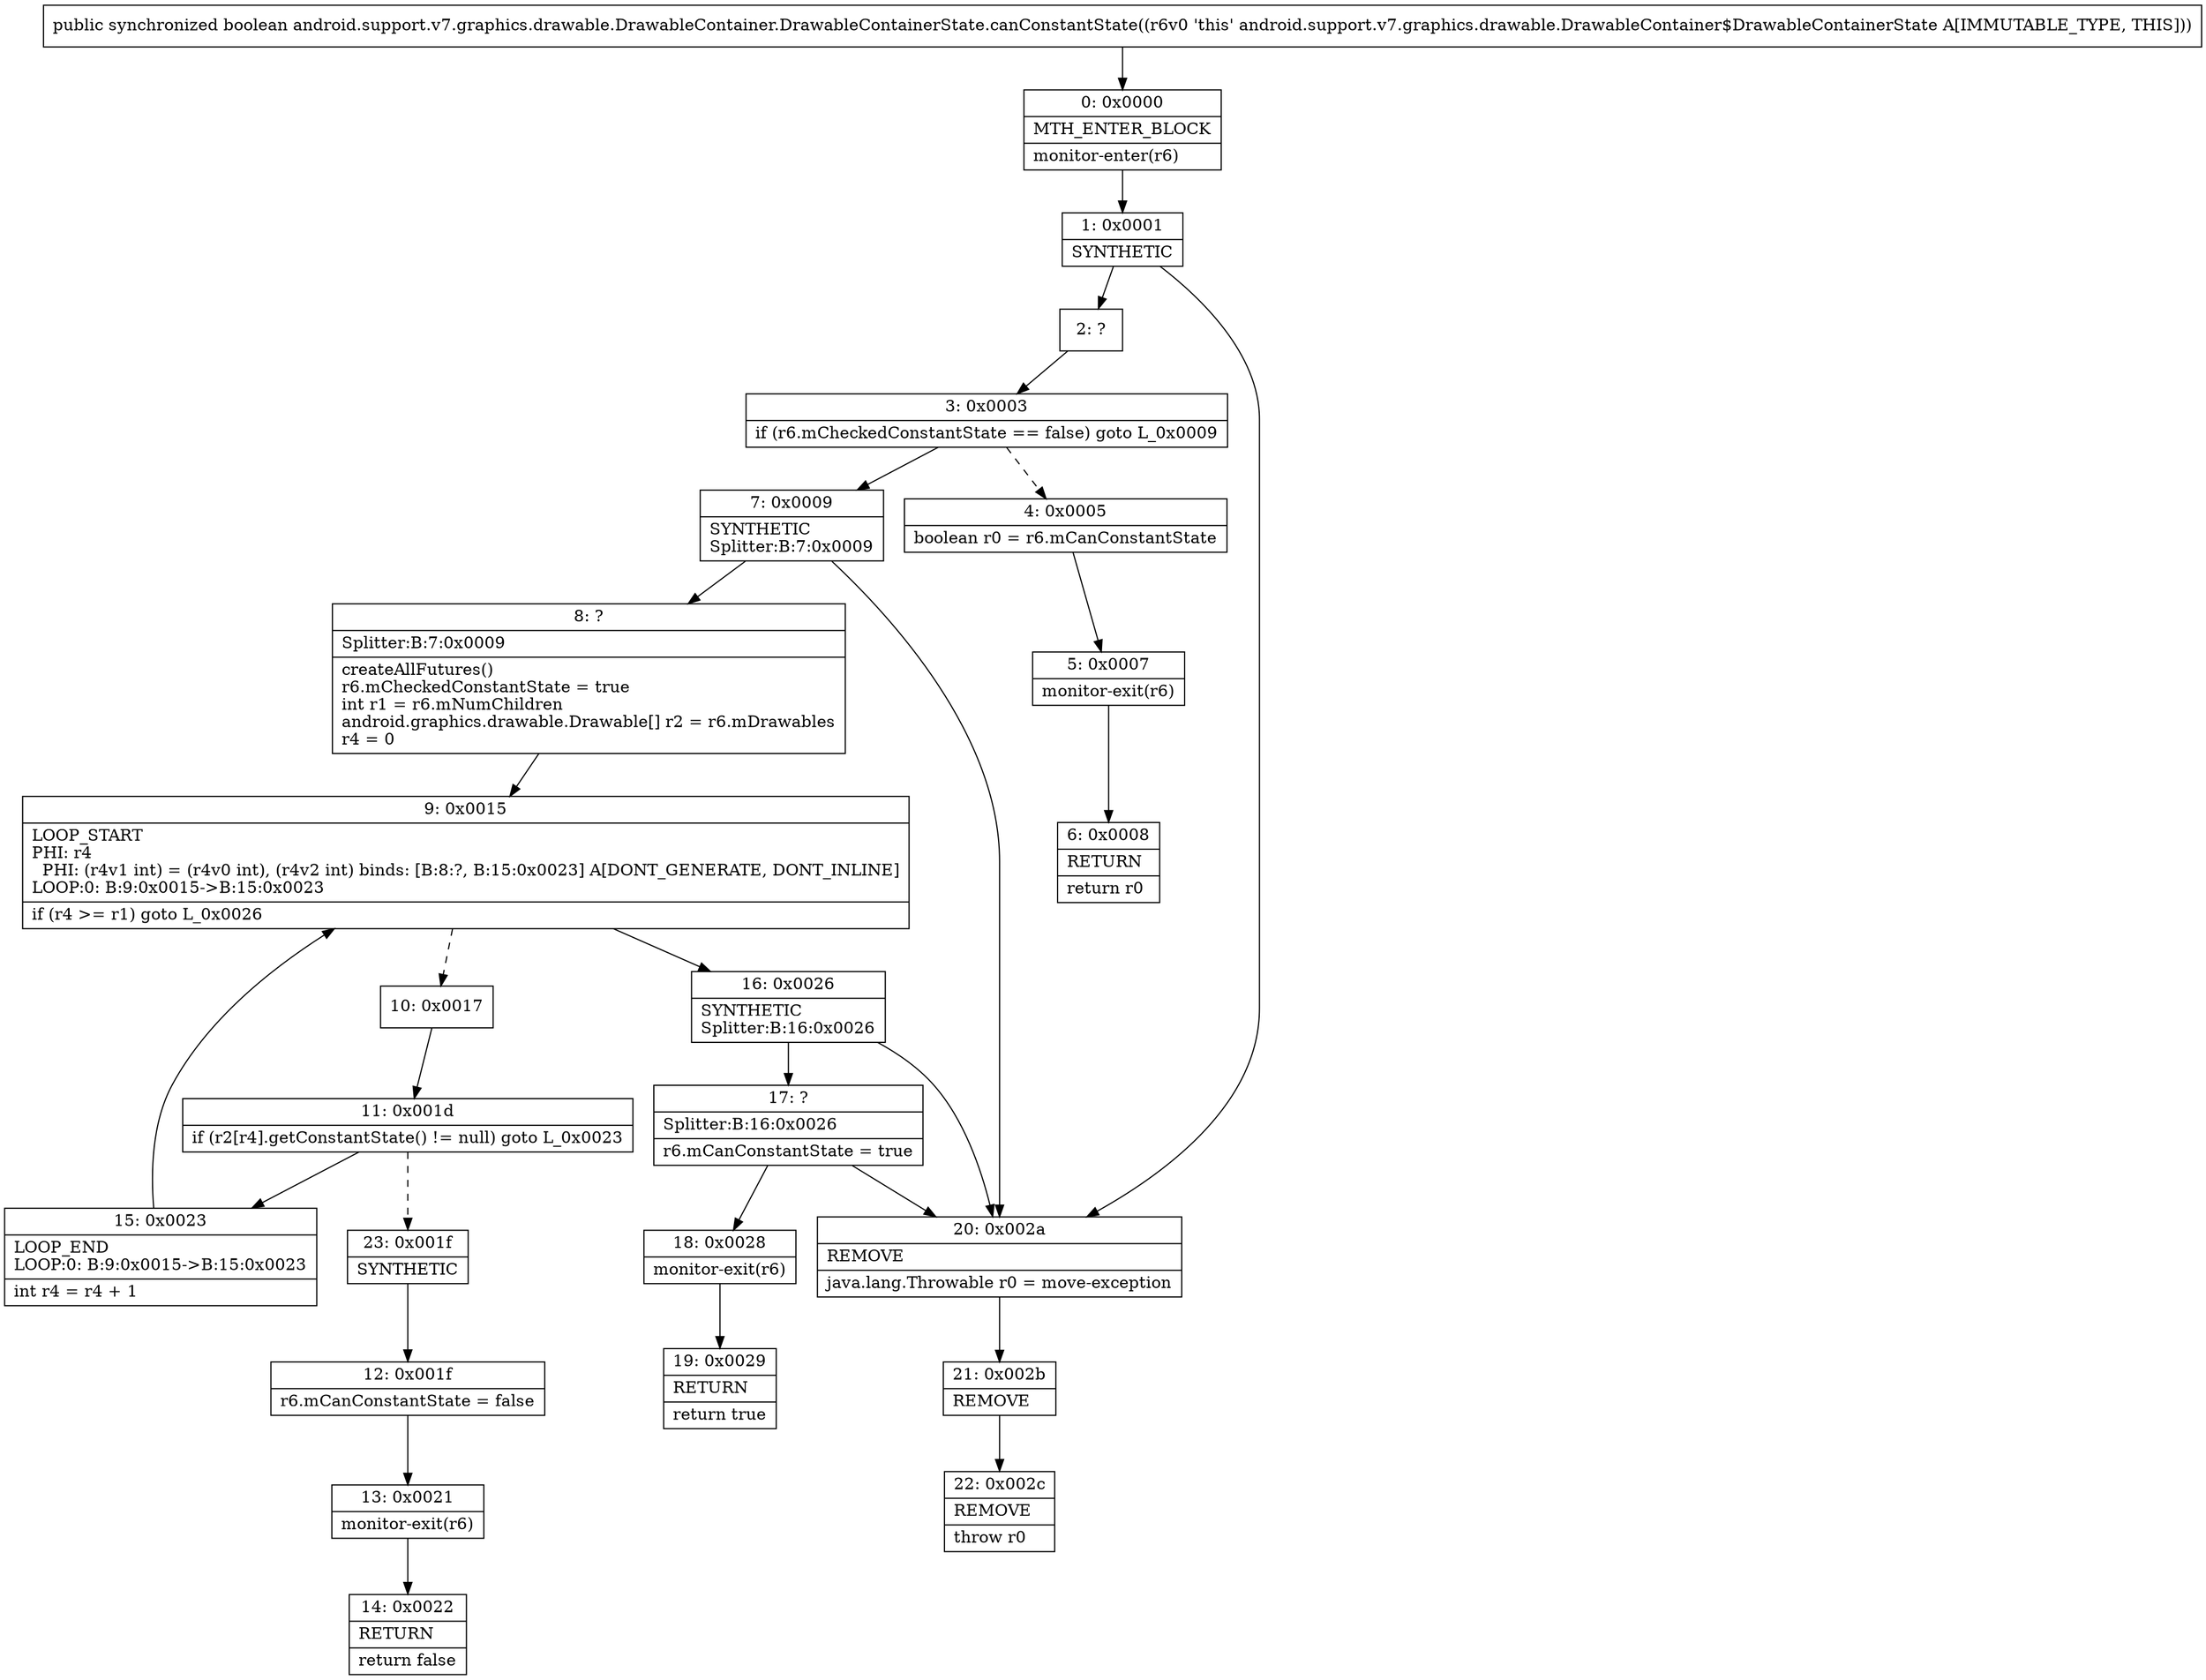 digraph "CFG forandroid.support.v7.graphics.drawable.DrawableContainer.DrawableContainerState.canConstantState()Z" {
Node_0 [shape=record,label="{0\:\ 0x0000|MTH_ENTER_BLOCK\l|monitor\-enter(r6)\l}"];
Node_1 [shape=record,label="{1\:\ 0x0001|SYNTHETIC\l}"];
Node_2 [shape=record,label="{2\:\ ?}"];
Node_3 [shape=record,label="{3\:\ 0x0003|if (r6.mCheckedConstantState == false) goto L_0x0009\l}"];
Node_4 [shape=record,label="{4\:\ 0x0005|boolean r0 = r6.mCanConstantState\l}"];
Node_5 [shape=record,label="{5\:\ 0x0007|monitor\-exit(r6)\l}"];
Node_6 [shape=record,label="{6\:\ 0x0008|RETURN\l|return r0\l}"];
Node_7 [shape=record,label="{7\:\ 0x0009|SYNTHETIC\lSplitter:B:7:0x0009\l}"];
Node_8 [shape=record,label="{8\:\ ?|Splitter:B:7:0x0009\l|createAllFutures()\lr6.mCheckedConstantState = true\lint r1 = r6.mNumChildren\landroid.graphics.drawable.Drawable[] r2 = r6.mDrawables\lr4 = 0\l}"];
Node_9 [shape=record,label="{9\:\ 0x0015|LOOP_START\lPHI: r4 \l  PHI: (r4v1 int) = (r4v0 int), (r4v2 int) binds: [B:8:?, B:15:0x0023] A[DONT_GENERATE, DONT_INLINE]\lLOOP:0: B:9:0x0015\-\>B:15:0x0023\l|if (r4 \>= r1) goto L_0x0026\l}"];
Node_10 [shape=record,label="{10\:\ 0x0017}"];
Node_11 [shape=record,label="{11\:\ 0x001d|if (r2[r4].getConstantState() != null) goto L_0x0023\l}"];
Node_12 [shape=record,label="{12\:\ 0x001f|r6.mCanConstantState = false\l}"];
Node_13 [shape=record,label="{13\:\ 0x0021|monitor\-exit(r6)\l}"];
Node_14 [shape=record,label="{14\:\ 0x0022|RETURN\l|return false\l}"];
Node_15 [shape=record,label="{15\:\ 0x0023|LOOP_END\lLOOP:0: B:9:0x0015\-\>B:15:0x0023\l|int r4 = r4 + 1\l}"];
Node_16 [shape=record,label="{16\:\ 0x0026|SYNTHETIC\lSplitter:B:16:0x0026\l}"];
Node_17 [shape=record,label="{17\:\ ?|Splitter:B:16:0x0026\l|r6.mCanConstantState = true\l}"];
Node_18 [shape=record,label="{18\:\ 0x0028|monitor\-exit(r6)\l}"];
Node_19 [shape=record,label="{19\:\ 0x0029|RETURN\l|return true\l}"];
Node_20 [shape=record,label="{20\:\ 0x002a|REMOVE\l|java.lang.Throwable r0 = move\-exception\l}"];
Node_21 [shape=record,label="{21\:\ 0x002b|REMOVE\l}"];
Node_22 [shape=record,label="{22\:\ 0x002c|REMOVE\l|throw r0\l}"];
Node_23 [shape=record,label="{23\:\ 0x001f|SYNTHETIC\l}"];
MethodNode[shape=record,label="{public synchronized boolean android.support.v7.graphics.drawable.DrawableContainer.DrawableContainerState.canConstantState((r6v0 'this' android.support.v7.graphics.drawable.DrawableContainer$DrawableContainerState A[IMMUTABLE_TYPE, THIS])) }"];
MethodNode -> Node_0;
Node_0 -> Node_1;
Node_1 -> Node_2;
Node_1 -> Node_20;
Node_2 -> Node_3;
Node_3 -> Node_4[style=dashed];
Node_3 -> Node_7;
Node_4 -> Node_5;
Node_5 -> Node_6;
Node_7 -> Node_8;
Node_7 -> Node_20;
Node_8 -> Node_9;
Node_9 -> Node_10[style=dashed];
Node_9 -> Node_16;
Node_10 -> Node_11;
Node_11 -> Node_15;
Node_11 -> Node_23[style=dashed];
Node_12 -> Node_13;
Node_13 -> Node_14;
Node_15 -> Node_9;
Node_16 -> Node_17;
Node_16 -> Node_20;
Node_17 -> Node_18;
Node_17 -> Node_20;
Node_18 -> Node_19;
Node_20 -> Node_21;
Node_21 -> Node_22;
Node_23 -> Node_12;
}

